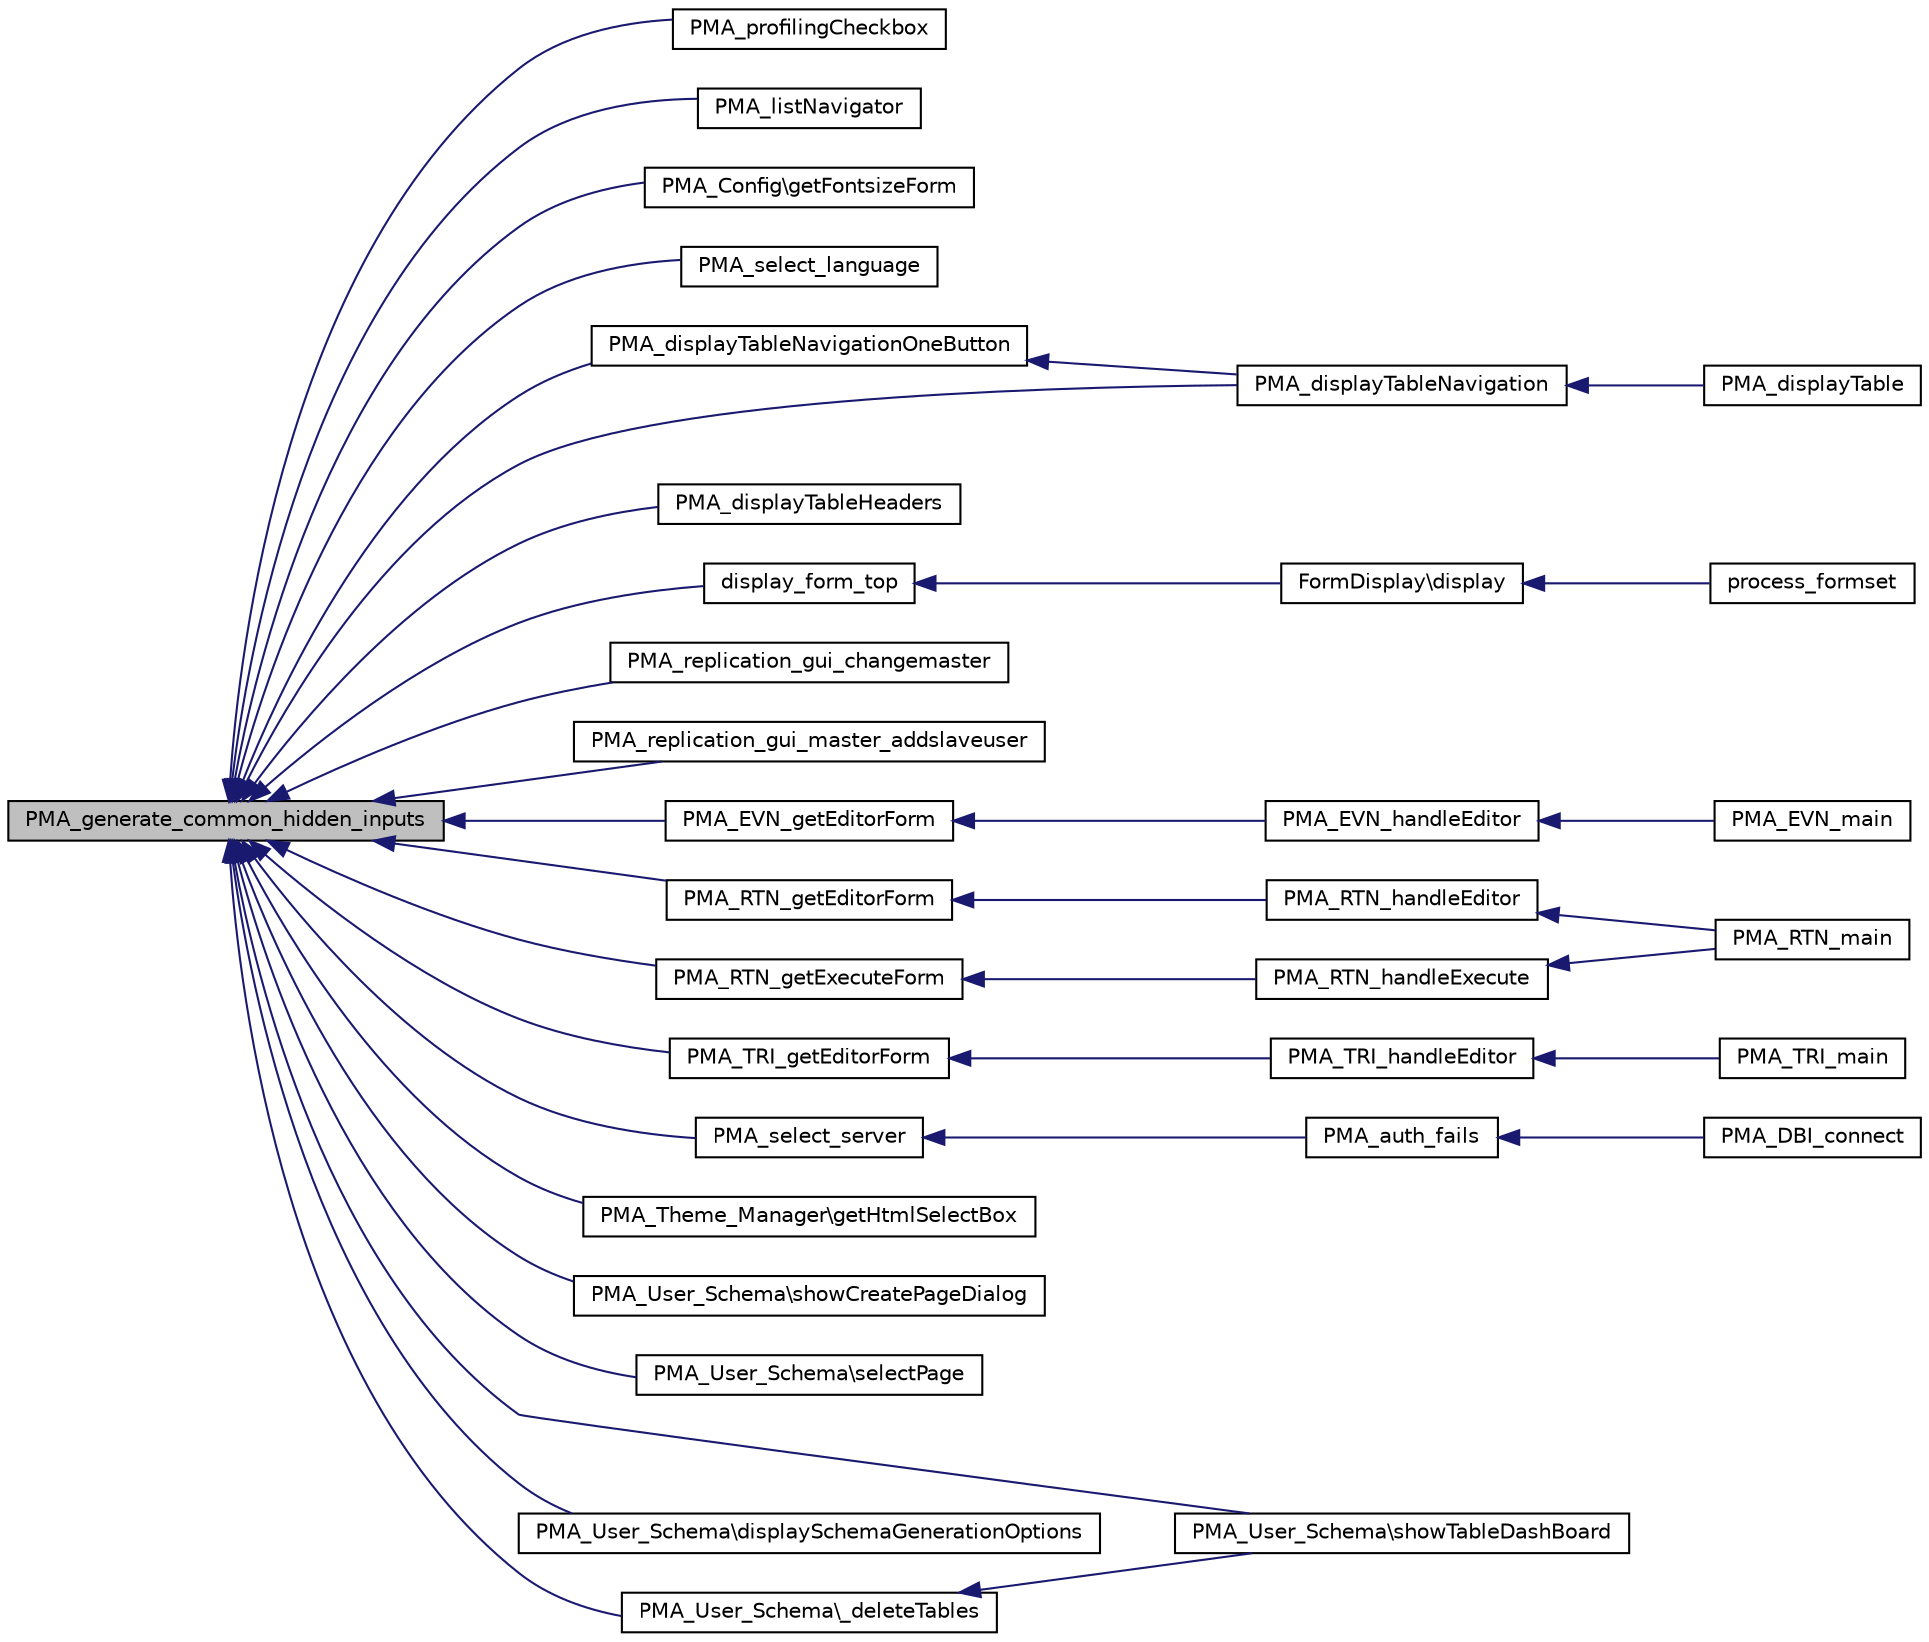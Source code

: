 digraph G
{
  edge [fontname="Helvetica",fontsize="10",labelfontname="Helvetica",labelfontsize="10"];
  node [fontname="Helvetica",fontsize="10",shape=record];
  rankdir="LR";
  Node1 [label="PMA_generate_common_hidden_inputs",height=0.2,width=0.4,color="black", fillcolor="grey75", style="filled" fontcolor="black"];
  Node1 -> Node2 [dir="back",color="midnightblue",fontsize="10",style="solid",fontname="Helvetica"];
  Node2 [label="PMA_profilingCheckbox",height=0.2,width=0.4,color="black", fillcolor="white", style="filled",URL="$common_8lib_8php.html#a35561ba2e39610d89df541dfd1cd0b1b",tooltip="Displays a form with the Profiling checkbox."];
  Node1 -> Node3 [dir="back",color="midnightblue",fontsize="10",style="solid",fontname="Helvetica"];
  Node3 [label="PMA_listNavigator",height=0.2,width=0.4,color="black", fillcolor="white", style="filled",URL="$common_8lib_8php.html#a45888b76abb2a86bd6d82af07f8f2837",tooltip="Generate navigation for a list."];
  Node1 -> Node4 [dir="back",color="midnightblue",fontsize="10",style="solid",fontname="Helvetica"];
  Node4 [label="PMA_Config\\getFontsizeForm",height=0.2,width=0.4,color="black", fillcolor="white", style="filled",URL="$classPMA__Config.html#a1099380f2b99c9220bed4f472fdd20ca",tooltip="return complete font size selection form"];
  Node1 -> Node5 [dir="back",color="midnightblue",fontsize="10",style="solid",fontname="Helvetica"];
  Node5 [label="PMA_select_language",height=0.2,width=0.4,color="black", fillcolor="white", style="filled",URL="$display__select__lang_8lib_8php.html#ab02554959349abf67be7cf7dd843692f",tooltip="Displays for for language selection."];
  Node1 -> Node6 [dir="back",color="midnightblue",fontsize="10",style="solid",fontname="Helvetica"];
  Node6 [label="PMA_displayTableNavigationOneButton",height=0.2,width=0.4,color="black", fillcolor="white", style="filled",URL="$display__tbl_8lib_8php.html#ac523ba4ef5f059b9eac487db8f173a2d",tooltip="Displays a navigation button."];
  Node6 -> Node7 [dir="back",color="midnightblue",fontsize="10",style="solid",fontname="Helvetica"];
  Node7 [label="PMA_displayTableNavigation",height=0.2,width=0.4,color="black", fillcolor="white", style="filled",URL="$display__tbl_8lib_8php.html#ad976ef528675a4d65fd57ea37fc51e25",tooltip="Displays a navigation bar to browse among the results of a SQL query."];
  Node7 -> Node8 [dir="back",color="midnightblue",fontsize="10",style="solid",fontname="Helvetica"];
  Node8 [label="PMA_displayTable",height=0.2,width=0.4,color="black", fillcolor="white", style="filled",URL="$display__tbl_8lib_8php.html#ab64d4328beb5bc6b0a62abfa39fb447a",tooltip="Displays a table of results returned by a SQL query."];
  Node1 -> Node7 [dir="back",color="midnightblue",fontsize="10",style="solid",fontname="Helvetica"];
  Node1 -> Node9 [dir="back",color="midnightblue",fontsize="10",style="solid",fontname="Helvetica"];
  Node9 [label="PMA_displayTableHeaders",height=0.2,width=0.4,color="black", fillcolor="white", style="filled",URL="$display__tbl_8lib_8php.html#aae4044b44dccb4059685ea603dc52e9e",tooltip="Displays the headers of the results table."];
  Node1 -> Node10 [dir="back",color="midnightblue",fontsize="10",style="solid",fontname="Helvetica"];
  Node10 [label="display_form_top",height=0.2,width=0.4,color="black", fillcolor="white", style="filled",URL="$FormDisplay_8tpl_8php.html#ad3d37747c291a9b9f9197eb485aed6c8",tooltip="Displays top part of the form."];
  Node10 -> Node11 [dir="back",color="midnightblue",fontsize="10",style="solid",fontname="Helvetica"];
  Node11 [label="FormDisplay\\display",height=0.2,width=0.4,color="black", fillcolor="white", style="filled",URL="$classFormDisplay.html#a51ce2f78d5b03fbff31e861fbb342d54",tooltip="Outputs HTML for forms."];
  Node11 -> Node12 [dir="back",color="midnightblue",fontsize="10",style="solid",fontname="Helvetica"];
  Node12 [label="process_formset",height=0.2,width=0.4,color="black", fillcolor="white", style="filled",URL="$form__processing_8lib_8php.html#a5e8f18d9567ad7721a7d713dffea63a1",tooltip="Processes forms registered in $form_display, handles error correction."];
  Node1 -> Node13 [dir="back",color="midnightblue",fontsize="10",style="solid",fontname="Helvetica"];
  Node13 [label="PMA_replication_gui_changemaster",height=0.2,width=0.4,color="black", fillcolor="white", style="filled",URL="$replication__gui_8lib_8php.html#a2c12e8269b6265a05629cf21a086ef98",tooltip="prints out code for changing master"];
  Node1 -> Node14 [dir="back",color="midnightblue",fontsize="10",style="solid",fontname="Helvetica"];
  Node14 [label="PMA_replication_gui_master_addslaveuser",height=0.2,width=0.4,color="black", fillcolor="white", style="filled",URL="$replication__gui_8lib_8php.html#ac4b2e448656815c2eaf6bcd2b3f5650e",tooltip="Print code to add a replication slave user to the master."];
  Node1 -> Node15 [dir="back",color="midnightblue",fontsize="10",style="solid",fontname="Helvetica"];
  Node15 [label="PMA_EVN_getEditorForm",height=0.2,width=0.4,color="black", fillcolor="white", style="filled",URL="$rte__events_8lib_8php.html#ad4a5f3c8f4388402490e7429d0fdd54e",tooltip="Displays a form used to add/edit an event."];
  Node15 -> Node16 [dir="back",color="midnightblue",fontsize="10",style="solid",fontname="Helvetica"];
  Node16 [label="PMA_EVN_handleEditor",height=0.2,width=0.4,color="black", fillcolor="white", style="filled",URL="$rte__events_8lib_8php.html#a9eb0f568d20bcb34761a1862b658d094",tooltip="Handles editor requests for adding or editing an item."];
  Node16 -> Node17 [dir="back",color="midnightblue",fontsize="10",style="solid",fontname="Helvetica"];
  Node17 [label="PMA_EVN_main",height=0.2,width=0.4,color="black", fillcolor="white", style="filled",URL="$rte__events_8lib_8php.html#a32e646576e5c66cfc0172efe82baedd3",tooltip="Main function for the events functionality."];
  Node1 -> Node18 [dir="back",color="midnightblue",fontsize="10",style="solid",fontname="Helvetica"];
  Node18 [label="PMA_RTN_getEditorForm",height=0.2,width=0.4,color="black", fillcolor="white", style="filled",URL="$rte__routines_8lib_8php.html#af471b0f5da237aa92831b395e2281b51",tooltip="Displays a form used to add/edit a routine."];
  Node18 -> Node19 [dir="back",color="midnightblue",fontsize="10",style="solid",fontname="Helvetica"];
  Node19 [label="PMA_RTN_handleEditor",height=0.2,width=0.4,color="black", fillcolor="white", style="filled",URL="$rte__routines_8lib_8php.html#a5984f0f939595e2946293d251a03e095",tooltip="Handles editor requests for adding or editing an item."];
  Node19 -> Node20 [dir="back",color="midnightblue",fontsize="10",style="solid",fontname="Helvetica"];
  Node20 [label="PMA_RTN_main",height=0.2,width=0.4,color="black", fillcolor="white", style="filled",URL="$rte__routines_8lib_8php.html#a82a7cafa80bbc1f971939fd5ddc169fc",tooltip="Main function for the routines functionality."];
  Node1 -> Node21 [dir="back",color="midnightblue",fontsize="10",style="solid",fontname="Helvetica"];
  Node21 [label="PMA_RTN_getExecuteForm",height=0.2,width=0.4,color="black", fillcolor="white", style="filled",URL="$rte__routines_8lib_8php.html#a7fe78f325b98881c5f09d46a89f8e36b",tooltip="Creates the HTML code that shows the routine execution dialog."];
  Node21 -> Node22 [dir="back",color="midnightblue",fontsize="10",style="solid",fontname="Helvetica"];
  Node22 [label="PMA_RTN_handleExecute",height=0.2,width=0.4,color="black", fillcolor="white", style="filled",URL="$rte__routines_8lib_8php.html#ac32716fc36f9d698b0469448d389f417",tooltip="Handles requests for executing a routine."];
  Node22 -> Node20 [dir="back",color="midnightblue",fontsize="10",style="solid",fontname="Helvetica"];
  Node1 -> Node23 [dir="back",color="midnightblue",fontsize="10",style="solid",fontname="Helvetica"];
  Node23 [label="PMA_TRI_getEditorForm",height=0.2,width=0.4,color="black", fillcolor="white", style="filled",URL="$rte__triggers_8lib_8php.html#a4fc4e82c7b56cb3aff62f1916145e261",tooltip="Displays a form used to add/edit a trigger."];
  Node23 -> Node24 [dir="back",color="midnightblue",fontsize="10",style="solid",fontname="Helvetica"];
  Node24 [label="PMA_TRI_handleEditor",height=0.2,width=0.4,color="black", fillcolor="white", style="filled",URL="$rte__triggers_8lib_8php.html#a1510d564284e1ac5013e2ce2a89a555a",tooltip="Handles editor requests for adding or editing an item."];
  Node24 -> Node25 [dir="back",color="midnightblue",fontsize="10",style="solid",fontname="Helvetica"];
  Node25 [label="PMA_TRI_main",height=0.2,width=0.4,color="black", fillcolor="white", style="filled",URL="$rte__triggers_8lib_8php.html#a9718500ed4111c7d22990addfe65b205",tooltip="Main function for the triggers functionality."];
  Node1 -> Node26 [dir="back",color="midnightblue",fontsize="10",style="solid",fontname="Helvetica"];
  Node26 [label="PMA_select_server",height=0.2,width=0.4,color="black", fillcolor="white", style="filled",URL="$select__server_8lib_8php.html#a3da852f4adae279e2069cd2482b2b677",tooltip="display server selection in list or selectbox form, or option tags only"];
  Node26 -> Node27 [dir="back",color="midnightblue",fontsize="10",style="solid",fontname="Helvetica"];
  Node27 [label="PMA_auth_fails",height=0.2,width=0.4,color="black", fillcolor="white", style="filled",URL="$config_8auth_8lib_8php.html#a29189416351efab06c47b2b9bf24e082",tooltip="User is not allowed to login to MySQL -&gt; authentication failed."];
  Node27 -> Node28 [dir="back",color="midnightblue",fontsize="10",style="solid",fontname="Helvetica"];
  Node28 [label="PMA_DBI_connect",height=0.2,width=0.4,color="black", fillcolor="white", style="filled",URL="$drizzle_8dbi_8lib_8php.html#a741e14fe7c5140e6bc11bbecb57336f3",tooltip="connects to the database server"];
  Node1 -> Node29 [dir="back",color="midnightblue",fontsize="10",style="solid",fontname="Helvetica"];
  Node29 [label="PMA_Theme_Manager\\getHtmlSelectBox",height=0.2,width=0.4,color="black", fillcolor="white", style="filled",URL="$classPMA__Theme__Manager.html#a9e85c0aa3a08ec74ae2b08bc77f6cbb5",tooltip="returns HTML selectbox, with or without form enclosed"];
  Node1 -> Node30 [dir="back",color="midnightblue",fontsize="10",style="solid",fontname="Helvetica"];
  Node30 [label="PMA_User_Schema\\showCreatePageDialog",height=0.2,width=0.4,color="black", fillcolor="white", style="filled",URL="$classPMA__User__Schema.html#a72933f341a43de191ce7873d4409a30f",tooltip="shows/displays the HTML FORM to create the page"];
  Node1 -> Node31 [dir="back",color="midnightblue",fontsize="10",style="solid",fontname="Helvetica"];
  Node31 [label="PMA_User_Schema\\selectPage",height=0.2,width=0.4,color="black", fillcolor="white", style="filled",URL="$classPMA__User__Schema.html#acf3efc566487498d36b9a1de9d6ced4f",tooltip="shows/displays the created page names in a drop down list User can select any page number and edit it..."];
  Node1 -> Node32 [dir="back",color="midnightblue",fontsize="10",style="solid",fontname="Helvetica"];
  Node32 [label="PMA_User_Schema\\showTableDashBoard",height=0.2,width=0.4,color="black", fillcolor="white", style="filled",URL="$classPMA__User__Schema.html#a25bb38512ae5dbf3ab57cb3b86206d1c",tooltip="A dashboard is displayed to AutoLayout the position of tables `users` can drag n drop the tables and ..."];
  Node1 -> Node33 [dir="back",color="midnightblue",fontsize="10",style="solid",fontname="Helvetica"];
  Node33 [label="PMA_User_Schema\\displaySchemaGenerationOptions",height=0.2,width=0.4,color="black", fillcolor="white", style="filled",URL="$classPMA__User__Schema.html#a5aab91d2866375a8947299fcc00fa379",tooltip="show Export relational schema generation options user can select export type of his own choice and th..."];
  Node1 -> Node34 [dir="back",color="midnightblue",fontsize="10",style="solid",fontname="Helvetica"];
  Node34 [label="PMA_User_Schema\\_deleteTables",height=0.2,width=0.4,color="black", fillcolor="white", style="filled",URL="$classPMA__User__Schema.html#ae5e32d7916c9e02db42b0964dc8b0fdd",tooltip="Check if there are tables that need to be deleted in dashboard, if there are, ask the user for allowa..."];
  Node34 -> Node32 [dir="back",color="midnightblue",fontsize="10",style="solid",fontname="Helvetica"];
}
